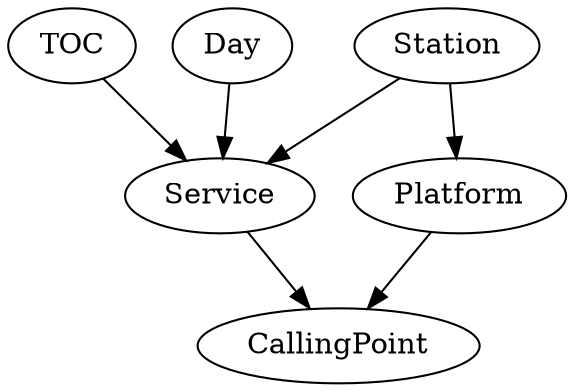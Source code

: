 digraph DepartureBoard {
  TOC -> Service
  Station -> Service
  Station -> Platform
  Day -> Service

  Service -> CallingPoint
  Platform -> CallingPoint
}
